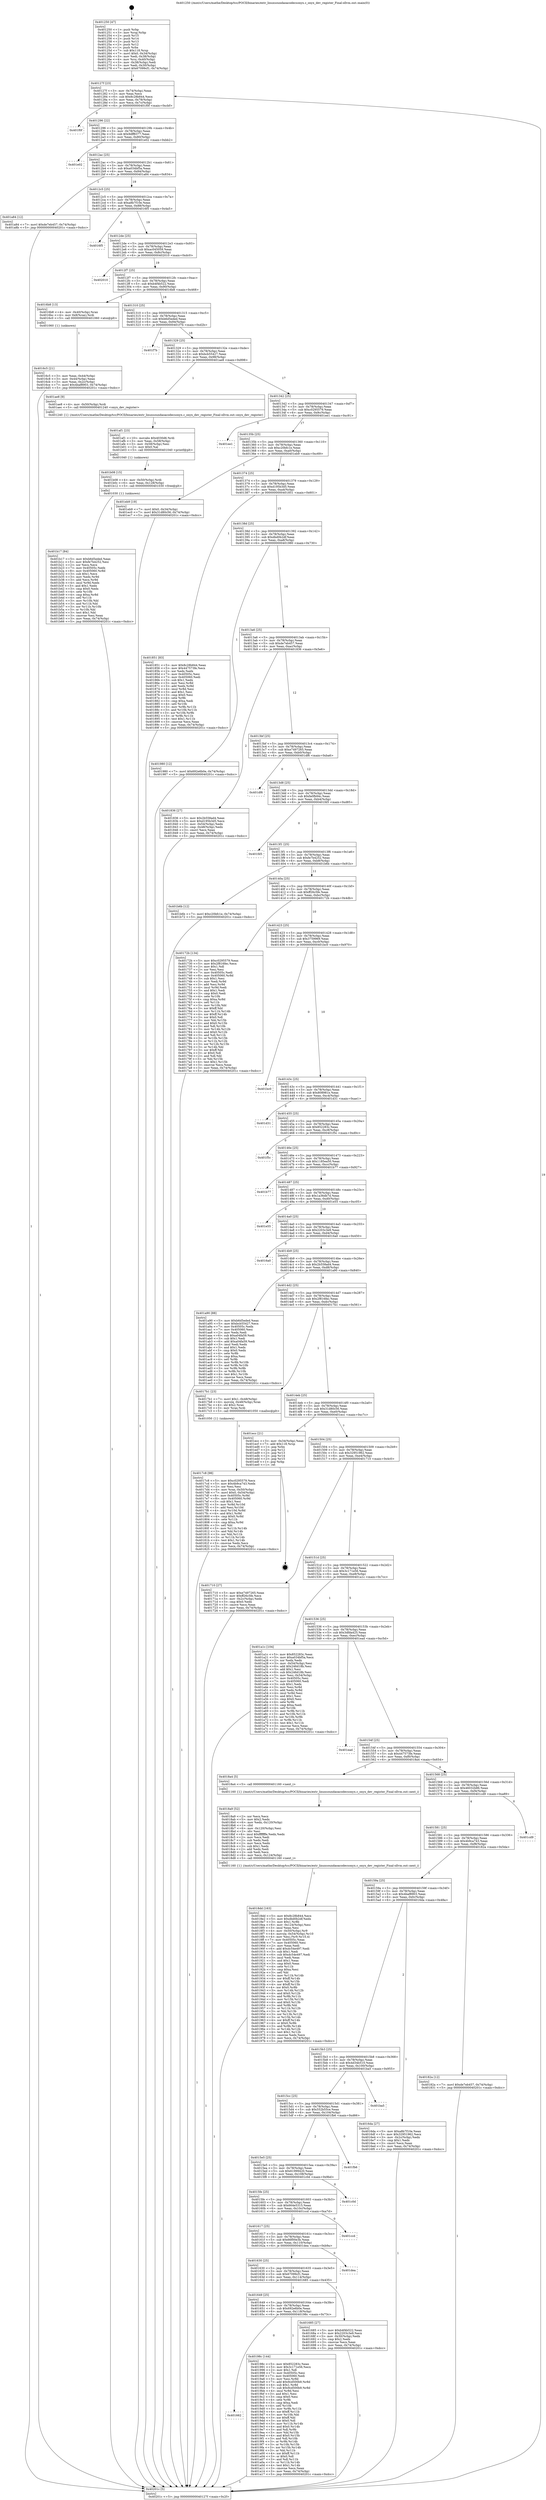 digraph "0x401250" {
  label = "0x401250 (/mnt/c/Users/mathe/Desktop/tcc/POCII/binaries/extr_linuxsoundaoacodecsonyx.c_onyx_dev_register_Final-ollvm.out::main(0))"
  labelloc = "t"
  node[shape=record]

  Entry [label="",width=0.3,height=0.3,shape=circle,fillcolor=black,style=filled]
  "0x40127f" [label="{
     0x40127f [23]\l
     | [instrs]\l
     &nbsp;&nbsp;0x40127f \<+3\>: mov -0x74(%rbp),%eax\l
     &nbsp;&nbsp;0x401282 \<+2\>: mov %eax,%ecx\l
     &nbsp;&nbsp;0x401284 \<+6\>: sub $0x8c28b844,%ecx\l
     &nbsp;&nbsp;0x40128a \<+3\>: mov %eax,-0x78(%rbp)\l
     &nbsp;&nbsp;0x40128d \<+3\>: mov %ecx,-0x7c(%rbp)\l
     &nbsp;&nbsp;0x401290 \<+6\>: je 0000000000401f0f \<main+0xcbf\>\l
  }"]
  "0x401f0f" [label="{
     0x401f0f\l
  }", style=dashed]
  "0x401296" [label="{
     0x401296 [22]\l
     | [instrs]\l
     &nbsp;&nbsp;0x401296 \<+5\>: jmp 000000000040129b \<main+0x4b\>\l
     &nbsp;&nbsp;0x40129b \<+3\>: mov -0x78(%rbp),%eax\l
     &nbsp;&nbsp;0x40129e \<+5\>: sub $0x9dff8377,%eax\l
     &nbsp;&nbsp;0x4012a3 \<+3\>: mov %eax,-0x80(%rbp)\l
     &nbsp;&nbsp;0x4012a6 \<+6\>: je 0000000000401e02 \<main+0xbb2\>\l
  }"]
  Exit [label="",width=0.3,height=0.3,shape=circle,fillcolor=black,style=filled,peripheries=2]
  "0x401e02" [label="{
     0x401e02\l
  }", style=dashed]
  "0x4012ac" [label="{
     0x4012ac [25]\l
     | [instrs]\l
     &nbsp;&nbsp;0x4012ac \<+5\>: jmp 00000000004012b1 \<main+0x61\>\l
     &nbsp;&nbsp;0x4012b1 \<+3\>: mov -0x78(%rbp),%eax\l
     &nbsp;&nbsp;0x4012b4 \<+5\>: sub $0xa034bf5a,%eax\l
     &nbsp;&nbsp;0x4012b9 \<+6\>: mov %eax,-0x84(%rbp)\l
     &nbsp;&nbsp;0x4012bf \<+6\>: je 0000000000401a84 \<main+0x834\>\l
  }"]
  "0x401b17" [label="{
     0x401b17 [84]\l
     | [instrs]\l
     &nbsp;&nbsp;0x401b17 \<+5\>: mov $0xb6d5eded,%eax\l
     &nbsp;&nbsp;0x401b1c \<+5\>: mov $0xfe7b4252,%esi\l
     &nbsp;&nbsp;0x401b21 \<+2\>: xor %ecx,%ecx\l
     &nbsp;&nbsp;0x401b23 \<+7\>: mov 0x40505c,%edx\l
     &nbsp;&nbsp;0x401b2a \<+8\>: mov 0x405060,%r8d\l
     &nbsp;&nbsp;0x401b32 \<+3\>: sub $0x1,%ecx\l
     &nbsp;&nbsp;0x401b35 \<+3\>: mov %edx,%r9d\l
     &nbsp;&nbsp;0x401b38 \<+3\>: add %ecx,%r9d\l
     &nbsp;&nbsp;0x401b3b \<+4\>: imul %r9d,%edx\l
     &nbsp;&nbsp;0x401b3f \<+3\>: and $0x1,%edx\l
     &nbsp;&nbsp;0x401b42 \<+3\>: cmp $0x0,%edx\l
     &nbsp;&nbsp;0x401b45 \<+4\>: sete %r10b\l
     &nbsp;&nbsp;0x401b49 \<+4\>: cmp $0xa,%r8d\l
     &nbsp;&nbsp;0x401b4d \<+4\>: setl %r11b\l
     &nbsp;&nbsp;0x401b51 \<+3\>: mov %r10b,%bl\l
     &nbsp;&nbsp;0x401b54 \<+3\>: and %r11b,%bl\l
     &nbsp;&nbsp;0x401b57 \<+3\>: xor %r11b,%r10b\l
     &nbsp;&nbsp;0x401b5a \<+3\>: or %r10b,%bl\l
     &nbsp;&nbsp;0x401b5d \<+3\>: test $0x1,%bl\l
     &nbsp;&nbsp;0x401b60 \<+3\>: cmovne %esi,%eax\l
     &nbsp;&nbsp;0x401b63 \<+3\>: mov %eax,-0x74(%rbp)\l
     &nbsp;&nbsp;0x401b66 \<+5\>: jmp 000000000040201c \<main+0xdcc\>\l
  }"]
  "0x401a84" [label="{
     0x401a84 [12]\l
     | [instrs]\l
     &nbsp;&nbsp;0x401a84 \<+7\>: movl $0xde7eb457,-0x74(%rbp)\l
     &nbsp;&nbsp;0x401a8b \<+5\>: jmp 000000000040201c \<main+0xdcc\>\l
  }"]
  "0x4012c5" [label="{
     0x4012c5 [25]\l
     | [instrs]\l
     &nbsp;&nbsp;0x4012c5 \<+5\>: jmp 00000000004012ca \<main+0x7a\>\l
     &nbsp;&nbsp;0x4012ca \<+3\>: mov -0x78(%rbp),%eax\l
     &nbsp;&nbsp;0x4012cd \<+5\>: sub $0xa8b7f10e,%eax\l
     &nbsp;&nbsp;0x4012d2 \<+6\>: mov %eax,-0x88(%rbp)\l
     &nbsp;&nbsp;0x4012d8 \<+6\>: je 00000000004016f5 \<main+0x4a5\>\l
  }"]
  "0x401b08" [label="{
     0x401b08 [15]\l
     | [instrs]\l
     &nbsp;&nbsp;0x401b08 \<+4\>: mov -0x50(%rbp),%rdi\l
     &nbsp;&nbsp;0x401b0c \<+6\>: mov %eax,-0x128(%rbp)\l
     &nbsp;&nbsp;0x401b12 \<+5\>: call 0000000000401030 \<free@plt\>\l
     | [calls]\l
     &nbsp;&nbsp;0x401030 \{1\} (unknown)\l
  }"]
  "0x4016f5" [label="{
     0x4016f5\l
  }", style=dashed]
  "0x4012de" [label="{
     0x4012de [25]\l
     | [instrs]\l
     &nbsp;&nbsp;0x4012de \<+5\>: jmp 00000000004012e3 \<main+0x93\>\l
     &nbsp;&nbsp;0x4012e3 \<+3\>: mov -0x78(%rbp),%eax\l
     &nbsp;&nbsp;0x4012e6 \<+5\>: sub $0xac045059,%eax\l
     &nbsp;&nbsp;0x4012eb \<+6\>: mov %eax,-0x8c(%rbp)\l
     &nbsp;&nbsp;0x4012f1 \<+6\>: je 0000000000402010 \<main+0xdc0\>\l
  }"]
  "0x401af1" [label="{
     0x401af1 [23]\l
     | [instrs]\l
     &nbsp;&nbsp;0x401af1 \<+10\>: movabs $0x4030d6,%rdi\l
     &nbsp;&nbsp;0x401afb \<+3\>: mov %eax,-0x58(%rbp)\l
     &nbsp;&nbsp;0x401afe \<+3\>: mov -0x58(%rbp),%esi\l
     &nbsp;&nbsp;0x401b01 \<+2\>: mov $0x0,%al\l
     &nbsp;&nbsp;0x401b03 \<+5\>: call 0000000000401040 \<printf@plt\>\l
     | [calls]\l
     &nbsp;&nbsp;0x401040 \{1\} (unknown)\l
  }"]
  "0x402010" [label="{
     0x402010\l
  }", style=dashed]
  "0x4012f7" [label="{
     0x4012f7 [25]\l
     | [instrs]\l
     &nbsp;&nbsp;0x4012f7 \<+5\>: jmp 00000000004012fc \<main+0xac\>\l
     &nbsp;&nbsp;0x4012fc \<+3\>: mov -0x78(%rbp),%eax\l
     &nbsp;&nbsp;0x4012ff \<+5\>: sub $0xb4f4b522,%eax\l
     &nbsp;&nbsp;0x401304 \<+6\>: mov %eax,-0x90(%rbp)\l
     &nbsp;&nbsp;0x40130a \<+6\>: je 00000000004016b8 \<main+0x468\>\l
  }"]
  "0x401662" [label="{
     0x401662\l
  }", style=dashed]
  "0x4016b8" [label="{
     0x4016b8 [13]\l
     | [instrs]\l
     &nbsp;&nbsp;0x4016b8 \<+4\>: mov -0x40(%rbp),%rax\l
     &nbsp;&nbsp;0x4016bc \<+4\>: mov 0x8(%rax),%rdi\l
     &nbsp;&nbsp;0x4016c0 \<+5\>: call 0000000000401060 \<atoi@plt\>\l
     | [calls]\l
     &nbsp;&nbsp;0x401060 \{1\} (unknown)\l
  }"]
  "0x401310" [label="{
     0x401310 [25]\l
     | [instrs]\l
     &nbsp;&nbsp;0x401310 \<+5\>: jmp 0000000000401315 \<main+0xc5\>\l
     &nbsp;&nbsp;0x401315 \<+3\>: mov -0x78(%rbp),%eax\l
     &nbsp;&nbsp;0x401318 \<+5\>: sub $0xb6d5eded,%eax\l
     &nbsp;&nbsp;0x40131d \<+6\>: mov %eax,-0x94(%rbp)\l
     &nbsp;&nbsp;0x401323 \<+6\>: je 0000000000401f7b \<main+0xd2b\>\l
  }"]
  "0x40198c" [label="{
     0x40198c [144]\l
     | [instrs]\l
     &nbsp;&nbsp;0x40198c \<+5\>: mov $0x852283c,%eax\l
     &nbsp;&nbsp;0x401991 \<+5\>: mov $0x3c171e56,%ecx\l
     &nbsp;&nbsp;0x401996 \<+2\>: mov $0x1,%dl\l
     &nbsp;&nbsp;0x401998 \<+7\>: mov 0x40505c,%esi\l
     &nbsp;&nbsp;0x40199f \<+7\>: mov 0x405060,%edi\l
     &nbsp;&nbsp;0x4019a6 \<+3\>: mov %esi,%r8d\l
     &nbsp;&nbsp;0x4019a9 \<+7\>: add $0x9cd500b9,%r8d\l
     &nbsp;&nbsp;0x4019b0 \<+4\>: sub $0x1,%r8d\l
     &nbsp;&nbsp;0x4019b4 \<+7\>: sub $0x9cd500b9,%r8d\l
     &nbsp;&nbsp;0x4019bb \<+4\>: imul %r8d,%esi\l
     &nbsp;&nbsp;0x4019bf \<+3\>: and $0x1,%esi\l
     &nbsp;&nbsp;0x4019c2 \<+3\>: cmp $0x0,%esi\l
     &nbsp;&nbsp;0x4019c5 \<+4\>: sete %r9b\l
     &nbsp;&nbsp;0x4019c9 \<+3\>: cmp $0xa,%edi\l
     &nbsp;&nbsp;0x4019cc \<+4\>: setl %r10b\l
     &nbsp;&nbsp;0x4019d0 \<+3\>: mov %r9b,%r11b\l
     &nbsp;&nbsp;0x4019d3 \<+4\>: xor $0xff,%r11b\l
     &nbsp;&nbsp;0x4019d7 \<+3\>: mov %r10b,%bl\l
     &nbsp;&nbsp;0x4019da \<+3\>: xor $0xff,%bl\l
     &nbsp;&nbsp;0x4019dd \<+3\>: xor $0x0,%dl\l
     &nbsp;&nbsp;0x4019e0 \<+3\>: mov %r11b,%r14b\l
     &nbsp;&nbsp;0x4019e3 \<+4\>: and $0x0,%r14b\l
     &nbsp;&nbsp;0x4019e7 \<+3\>: and %dl,%r9b\l
     &nbsp;&nbsp;0x4019ea \<+3\>: mov %bl,%r15b\l
     &nbsp;&nbsp;0x4019ed \<+4\>: and $0x0,%r15b\l
     &nbsp;&nbsp;0x4019f1 \<+3\>: and %dl,%r10b\l
     &nbsp;&nbsp;0x4019f4 \<+3\>: or %r9b,%r14b\l
     &nbsp;&nbsp;0x4019f7 \<+3\>: or %r10b,%r15b\l
     &nbsp;&nbsp;0x4019fa \<+3\>: xor %r15b,%r14b\l
     &nbsp;&nbsp;0x4019fd \<+3\>: or %bl,%r11b\l
     &nbsp;&nbsp;0x401a00 \<+4\>: xor $0xff,%r11b\l
     &nbsp;&nbsp;0x401a04 \<+3\>: or $0x0,%dl\l
     &nbsp;&nbsp;0x401a07 \<+3\>: and %dl,%r11b\l
     &nbsp;&nbsp;0x401a0a \<+3\>: or %r11b,%r14b\l
     &nbsp;&nbsp;0x401a0d \<+4\>: test $0x1,%r14b\l
     &nbsp;&nbsp;0x401a11 \<+3\>: cmovne %ecx,%eax\l
     &nbsp;&nbsp;0x401a14 \<+3\>: mov %eax,-0x74(%rbp)\l
     &nbsp;&nbsp;0x401a17 \<+5\>: jmp 000000000040201c \<main+0xdcc\>\l
  }"]
  "0x401f7b" [label="{
     0x401f7b\l
  }", style=dashed]
  "0x401329" [label="{
     0x401329 [25]\l
     | [instrs]\l
     &nbsp;&nbsp;0x401329 \<+5\>: jmp 000000000040132e \<main+0xde\>\l
     &nbsp;&nbsp;0x40132e \<+3\>: mov -0x78(%rbp),%eax\l
     &nbsp;&nbsp;0x401331 \<+5\>: sub $0xbcb55427,%eax\l
     &nbsp;&nbsp;0x401336 \<+6\>: mov %eax,-0x98(%rbp)\l
     &nbsp;&nbsp;0x40133c \<+6\>: je 0000000000401ae8 \<main+0x898\>\l
  }"]
  "0x4018dd" [label="{
     0x4018dd [163]\l
     | [instrs]\l
     &nbsp;&nbsp;0x4018dd \<+5\>: mov $0x8c28b844,%ecx\l
     &nbsp;&nbsp;0x4018e2 \<+5\>: mov $0xdbd0b2df,%edx\l
     &nbsp;&nbsp;0x4018e7 \<+3\>: mov $0x1,%r8b\l
     &nbsp;&nbsp;0x4018ea \<+6\>: mov -0x124(%rbp),%esi\l
     &nbsp;&nbsp;0x4018f0 \<+3\>: imul %eax,%esi\l
     &nbsp;&nbsp;0x4018f3 \<+4\>: mov -0x50(%rbp),%r9\l
     &nbsp;&nbsp;0x4018f7 \<+4\>: movslq -0x54(%rbp),%r10\l
     &nbsp;&nbsp;0x4018fb \<+4\>: mov %esi,(%r9,%r10,4)\l
     &nbsp;&nbsp;0x4018ff \<+7\>: mov 0x40505c,%eax\l
     &nbsp;&nbsp;0x401906 \<+7\>: mov 0x405060,%esi\l
     &nbsp;&nbsp;0x40190d \<+2\>: mov %eax,%edi\l
     &nbsp;&nbsp;0x40190f \<+6\>: add $0xdc54e497,%edi\l
     &nbsp;&nbsp;0x401915 \<+3\>: sub $0x1,%edi\l
     &nbsp;&nbsp;0x401918 \<+6\>: sub $0xdc54e497,%edi\l
     &nbsp;&nbsp;0x40191e \<+3\>: imul %edi,%eax\l
     &nbsp;&nbsp;0x401921 \<+3\>: and $0x1,%eax\l
     &nbsp;&nbsp;0x401924 \<+3\>: cmp $0x0,%eax\l
     &nbsp;&nbsp;0x401927 \<+4\>: sete %r11b\l
     &nbsp;&nbsp;0x40192b \<+3\>: cmp $0xa,%esi\l
     &nbsp;&nbsp;0x40192e \<+3\>: setl %bl\l
     &nbsp;&nbsp;0x401931 \<+3\>: mov %r11b,%r14b\l
     &nbsp;&nbsp;0x401934 \<+4\>: xor $0xff,%r14b\l
     &nbsp;&nbsp;0x401938 \<+3\>: mov %bl,%r15b\l
     &nbsp;&nbsp;0x40193b \<+4\>: xor $0xff,%r15b\l
     &nbsp;&nbsp;0x40193f \<+4\>: xor $0x0,%r8b\l
     &nbsp;&nbsp;0x401943 \<+3\>: mov %r14b,%r12b\l
     &nbsp;&nbsp;0x401946 \<+4\>: and $0x0,%r12b\l
     &nbsp;&nbsp;0x40194a \<+3\>: and %r8b,%r11b\l
     &nbsp;&nbsp;0x40194d \<+3\>: mov %r15b,%r13b\l
     &nbsp;&nbsp;0x401950 \<+4\>: and $0x0,%r13b\l
     &nbsp;&nbsp;0x401954 \<+3\>: and %r8b,%bl\l
     &nbsp;&nbsp;0x401957 \<+3\>: or %r11b,%r12b\l
     &nbsp;&nbsp;0x40195a \<+3\>: or %bl,%r13b\l
     &nbsp;&nbsp;0x40195d \<+3\>: xor %r13b,%r12b\l
     &nbsp;&nbsp;0x401960 \<+3\>: or %r15b,%r14b\l
     &nbsp;&nbsp;0x401963 \<+4\>: xor $0xff,%r14b\l
     &nbsp;&nbsp;0x401967 \<+4\>: or $0x0,%r8b\l
     &nbsp;&nbsp;0x40196b \<+3\>: and %r8b,%r14b\l
     &nbsp;&nbsp;0x40196e \<+3\>: or %r14b,%r12b\l
     &nbsp;&nbsp;0x401971 \<+4\>: test $0x1,%r12b\l
     &nbsp;&nbsp;0x401975 \<+3\>: cmovne %edx,%ecx\l
     &nbsp;&nbsp;0x401978 \<+3\>: mov %ecx,-0x74(%rbp)\l
     &nbsp;&nbsp;0x40197b \<+5\>: jmp 000000000040201c \<main+0xdcc\>\l
  }"]
  "0x401ae8" [label="{
     0x401ae8 [9]\l
     | [instrs]\l
     &nbsp;&nbsp;0x401ae8 \<+4\>: mov -0x50(%rbp),%rdi\l
     &nbsp;&nbsp;0x401aec \<+5\>: call 0000000000401240 \<onyx_dev_register\>\l
     | [calls]\l
     &nbsp;&nbsp;0x401240 \{1\} (/mnt/c/Users/mathe/Desktop/tcc/POCII/binaries/extr_linuxsoundaoacodecsonyx.c_onyx_dev_register_Final-ollvm.out::onyx_dev_register)\l
  }"]
  "0x401342" [label="{
     0x401342 [25]\l
     | [instrs]\l
     &nbsp;&nbsp;0x401342 \<+5\>: jmp 0000000000401347 \<main+0xf7\>\l
     &nbsp;&nbsp;0x401347 \<+3\>: mov -0x78(%rbp),%eax\l
     &nbsp;&nbsp;0x40134a \<+5\>: sub $0xc0295579,%eax\l
     &nbsp;&nbsp;0x40134f \<+6\>: mov %eax,-0x9c(%rbp)\l
     &nbsp;&nbsp;0x401355 \<+6\>: je 0000000000401ee1 \<main+0xc91\>\l
  }"]
  "0x4018a9" [label="{
     0x4018a9 [52]\l
     | [instrs]\l
     &nbsp;&nbsp;0x4018a9 \<+2\>: xor %ecx,%ecx\l
     &nbsp;&nbsp;0x4018ab \<+5\>: mov $0x2,%edx\l
     &nbsp;&nbsp;0x4018b0 \<+6\>: mov %edx,-0x120(%rbp)\l
     &nbsp;&nbsp;0x4018b6 \<+1\>: cltd\l
     &nbsp;&nbsp;0x4018b7 \<+6\>: mov -0x120(%rbp),%esi\l
     &nbsp;&nbsp;0x4018bd \<+2\>: idiv %esi\l
     &nbsp;&nbsp;0x4018bf \<+6\>: imul $0xfffffffe,%edx,%edx\l
     &nbsp;&nbsp;0x4018c5 \<+2\>: mov %ecx,%edi\l
     &nbsp;&nbsp;0x4018c7 \<+2\>: sub %edx,%edi\l
     &nbsp;&nbsp;0x4018c9 \<+2\>: mov %ecx,%edx\l
     &nbsp;&nbsp;0x4018cb \<+3\>: sub $0x1,%edx\l
     &nbsp;&nbsp;0x4018ce \<+2\>: add %edx,%edi\l
     &nbsp;&nbsp;0x4018d0 \<+2\>: sub %edi,%ecx\l
     &nbsp;&nbsp;0x4018d2 \<+6\>: mov %ecx,-0x124(%rbp)\l
     &nbsp;&nbsp;0x4018d8 \<+5\>: call 0000000000401160 \<next_i\>\l
     | [calls]\l
     &nbsp;&nbsp;0x401160 \{1\} (/mnt/c/Users/mathe/Desktop/tcc/POCII/binaries/extr_linuxsoundaoacodecsonyx.c_onyx_dev_register_Final-ollvm.out::next_i)\l
  }"]
  "0x401ee1" [label="{
     0x401ee1\l
  }", style=dashed]
  "0x40135b" [label="{
     0x40135b [25]\l
     | [instrs]\l
     &nbsp;&nbsp;0x40135b \<+5\>: jmp 0000000000401360 \<main+0x110\>\l
     &nbsp;&nbsp;0x401360 \<+3\>: mov -0x78(%rbp),%eax\l
     &nbsp;&nbsp;0x401363 \<+5\>: sub $0xc20bfc1e,%eax\l
     &nbsp;&nbsp;0x401368 \<+6\>: mov %eax,-0xa0(%rbp)\l
     &nbsp;&nbsp;0x40136e \<+6\>: je 0000000000401eb9 \<main+0xc69\>\l
  }"]
  "0x4017c8" [label="{
     0x4017c8 [98]\l
     | [instrs]\l
     &nbsp;&nbsp;0x4017c8 \<+5\>: mov $0xc0295579,%ecx\l
     &nbsp;&nbsp;0x4017cd \<+5\>: mov $0x4b9ca743,%edx\l
     &nbsp;&nbsp;0x4017d2 \<+2\>: xor %esi,%esi\l
     &nbsp;&nbsp;0x4017d4 \<+4\>: mov %rax,-0x50(%rbp)\l
     &nbsp;&nbsp;0x4017d8 \<+7\>: movl $0x0,-0x54(%rbp)\l
     &nbsp;&nbsp;0x4017df \<+8\>: mov 0x40505c,%r8d\l
     &nbsp;&nbsp;0x4017e7 \<+8\>: mov 0x405060,%r9d\l
     &nbsp;&nbsp;0x4017ef \<+3\>: sub $0x1,%esi\l
     &nbsp;&nbsp;0x4017f2 \<+3\>: mov %r8d,%r10d\l
     &nbsp;&nbsp;0x4017f5 \<+3\>: add %esi,%r10d\l
     &nbsp;&nbsp;0x4017f8 \<+4\>: imul %r10d,%r8d\l
     &nbsp;&nbsp;0x4017fc \<+4\>: and $0x1,%r8d\l
     &nbsp;&nbsp;0x401800 \<+4\>: cmp $0x0,%r8d\l
     &nbsp;&nbsp;0x401804 \<+4\>: sete %r11b\l
     &nbsp;&nbsp;0x401808 \<+4\>: cmp $0xa,%r9d\l
     &nbsp;&nbsp;0x40180c \<+3\>: setl %bl\l
     &nbsp;&nbsp;0x40180f \<+3\>: mov %r11b,%r14b\l
     &nbsp;&nbsp;0x401812 \<+3\>: and %bl,%r14b\l
     &nbsp;&nbsp;0x401815 \<+3\>: xor %bl,%r11b\l
     &nbsp;&nbsp;0x401818 \<+3\>: or %r11b,%r14b\l
     &nbsp;&nbsp;0x40181b \<+4\>: test $0x1,%r14b\l
     &nbsp;&nbsp;0x40181f \<+3\>: cmovne %edx,%ecx\l
     &nbsp;&nbsp;0x401822 \<+3\>: mov %ecx,-0x74(%rbp)\l
     &nbsp;&nbsp;0x401825 \<+5\>: jmp 000000000040201c \<main+0xdcc\>\l
  }"]
  "0x401eb9" [label="{
     0x401eb9 [19]\l
     | [instrs]\l
     &nbsp;&nbsp;0x401eb9 \<+7\>: movl $0x0,-0x34(%rbp)\l
     &nbsp;&nbsp;0x401ec0 \<+7\>: movl $0x31d80c56,-0x74(%rbp)\l
     &nbsp;&nbsp;0x401ec7 \<+5\>: jmp 000000000040201c \<main+0xdcc\>\l
  }"]
  "0x401374" [label="{
     0x401374 [25]\l
     | [instrs]\l
     &nbsp;&nbsp;0x401374 \<+5\>: jmp 0000000000401379 \<main+0x129\>\l
     &nbsp;&nbsp;0x401379 \<+3\>: mov -0x78(%rbp),%eax\l
     &nbsp;&nbsp;0x40137c \<+5\>: sub $0xd195b3d5,%eax\l
     &nbsp;&nbsp;0x401381 \<+6\>: mov %eax,-0xa4(%rbp)\l
     &nbsp;&nbsp;0x401387 \<+6\>: je 0000000000401851 \<main+0x601\>\l
  }"]
  "0x4016c5" [label="{
     0x4016c5 [21]\l
     | [instrs]\l
     &nbsp;&nbsp;0x4016c5 \<+3\>: mov %eax,-0x44(%rbp)\l
     &nbsp;&nbsp;0x4016c8 \<+3\>: mov -0x44(%rbp),%eax\l
     &nbsp;&nbsp;0x4016cb \<+3\>: mov %eax,-0x2c(%rbp)\l
     &nbsp;&nbsp;0x4016ce \<+7\>: movl $0x4baf8903,-0x74(%rbp)\l
     &nbsp;&nbsp;0x4016d5 \<+5\>: jmp 000000000040201c \<main+0xdcc\>\l
  }"]
  "0x401851" [label="{
     0x401851 [83]\l
     | [instrs]\l
     &nbsp;&nbsp;0x401851 \<+5\>: mov $0x8c28b844,%eax\l
     &nbsp;&nbsp;0x401856 \<+5\>: mov $0x447573fe,%ecx\l
     &nbsp;&nbsp;0x40185b \<+2\>: xor %edx,%edx\l
     &nbsp;&nbsp;0x40185d \<+7\>: mov 0x40505c,%esi\l
     &nbsp;&nbsp;0x401864 \<+7\>: mov 0x405060,%edi\l
     &nbsp;&nbsp;0x40186b \<+3\>: sub $0x1,%edx\l
     &nbsp;&nbsp;0x40186e \<+3\>: mov %esi,%r8d\l
     &nbsp;&nbsp;0x401871 \<+3\>: add %edx,%r8d\l
     &nbsp;&nbsp;0x401874 \<+4\>: imul %r8d,%esi\l
     &nbsp;&nbsp;0x401878 \<+3\>: and $0x1,%esi\l
     &nbsp;&nbsp;0x40187b \<+3\>: cmp $0x0,%esi\l
     &nbsp;&nbsp;0x40187e \<+4\>: sete %r9b\l
     &nbsp;&nbsp;0x401882 \<+3\>: cmp $0xa,%edi\l
     &nbsp;&nbsp;0x401885 \<+4\>: setl %r10b\l
     &nbsp;&nbsp;0x401889 \<+3\>: mov %r9b,%r11b\l
     &nbsp;&nbsp;0x40188c \<+3\>: and %r10b,%r11b\l
     &nbsp;&nbsp;0x40188f \<+3\>: xor %r10b,%r9b\l
     &nbsp;&nbsp;0x401892 \<+3\>: or %r9b,%r11b\l
     &nbsp;&nbsp;0x401895 \<+4\>: test $0x1,%r11b\l
     &nbsp;&nbsp;0x401899 \<+3\>: cmovne %ecx,%eax\l
     &nbsp;&nbsp;0x40189c \<+3\>: mov %eax,-0x74(%rbp)\l
     &nbsp;&nbsp;0x40189f \<+5\>: jmp 000000000040201c \<main+0xdcc\>\l
  }"]
  "0x40138d" [label="{
     0x40138d [25]\l
     | [instrs]\l
     &nbsp;&nbsp;0x40138d \<+5\>: jmp 0000000000401392 \<main+0x142\>\l
     &nbsp;&nbsp;0x401392 \<+3\>: mov -0x78(%rbp),%eax\l
     &nbsp;&nbsp;0x401395 \<+5\>: sub $0xdbd0b2df,%eax\l
     &nbsp;&nbsp;0x40139a \<+6\>: mov %eax,-0xa8(%rbp)\l
     &nbsp;&nbsp;0x4013a0 \<+6\>: je 0000000000401980 \<main+0x730\>\l
  }"]
  "0x401250" [label="{
     0x401250 [47]\l
     | [instrs]\l
     &nbsp;&nbsp;0x401250 \<+1\>: push %rbp\l
     &nbsp;&nbsp;0x401251 \<+3\>: mov %rsp,%rbp\l
     &nbsp;&nbsp;0x401254 \<+2\>: push %r15\l
     &nbsp;&nbsp;0x401256 \<+2\>: push %r14\l
     &nbsp;&nbsp;0x401258 \<+2\>: push %r13\l
     &nbsp;&nbsp;0x40125a \<+2\>: push %r12\l
     &nbsp;&nbsp;0x40125c \<+1\>: push %rbx\l
     &nbsp;&nbsp;0x40125d \<+7\>: sub $0x118,%rsp\l
     &nbsp;&nbsp;0x401264 \<+7\>: movl $0x0,-0x34(%rbp)\l
     &nbsp;&nbsp;0x40126b \<+3\>: mov %edi,-0x38(%rbp)\l
     &nbsp;&nbsp;0x40126e \<+4\>: mov %rsi,-0x40(%rbp)\l
     &nbsp;&nbsp;0x401272 \<+3\>: mov -0x38(%rbp),%edi\l
     &nbsp;&nbsp;0x401275 \<+3\>: mov %edi,-0x30(%rbp)\l
     &nbsp;&nbsp;0x401278 \<+7\>: movl $0x67099cf1,-0x74(%rbp)\l
  }"]
  "0x401980" [label="{
     0x401980 [12]\l
     | [instrs]\l
     &nbsp;&nbsp;0x401980 \<+7\>: movl $0x692e6b0e,-0x74(%rbp)\l
     &nbsp;&nbsp;0x401987 \<+5\>: jmp 000000000040201c \<main+0xdcc\>\l
  }"]
  "0x4013a6" [label="{
     0x4013a6 [25]\l
     | [instrs]\l
     &nbsp;&nbsp;0x4013a6 \<+5\>: jmp 00000000004013ab \<main+0x15b\>\l
     &nbsp;&nbsp;0x4013ab \<+3\>: mov -0x78(%rbp),%eax\l
     &nbsp;&nbsp;0x4013ae \<+5\>: sub $0xde7eb457,%eax\l
     &nbsp;&nbsp;0x4013b3 \<+6\>: mov %eax,-0xac(%rbp)\l
     &nbsp;&nbsp;0x4013b9 \<+6\>: je 0000000000401836 \<main+0x5e6\>\l
  }"]
  "0x40201c" [label="{
     0x40201c [5]\l
     | [instrs]\l
     &nbsp;&nbsp;0x40201c \<+5\>: jmp 000000000040127f \<main+0x2f\>\l
  }"]
  "0x401836" [label="{
     0x401836 [27]\l
     | [instrs]\l
     &nbsp;&nbsp;0x401836 \<+5\>: mov $0x2b558ad4,%eax\l
     &nbsp;&nbsp;0x40183b \<+5\>: mov $0xd195b3d5,%ecx\l
     &nbsp;&nbsp;0x401840 \<+3\>: mov -0x54(%rbp),%edx\l
     &nbsp;&nbsp;0x401843 \<+3\>: cmp -0x48(%rbp),%edx\l
     &nbsp;&nbsp;0x401846 \<+3\>: cmovl %ecx,%eax\l
     &nbsp;&nbsp;0x401849 \<+3\>: mov %eax,-0x74(%rbp)\l
     &nbsp;&nbsp;0x40184c \<+5\>: jmp 000000000040201c \<main+0xdcc\>\l
  }"]
  "0x4013bf" [label="{
     0x4013bf [25]\l
     | [instrs]\l
     &nbsp;&nbsp;0x4013bf \<+5\>: jmp 00000000004013c4 \<main+0x174\>\l
     &nbsp;&nbsp;0x4013c4 \<+3\>: mov -0x78(%rbp),%eax\l
     &nbsp;&nbsp;0x4013c7 \<+5\>: sub $0xe7497265,%eax\l
     &nbsp;&nbsp;0x4013cc \<+6\>: mov %eax,-0xb0(%rbp)\l
     &nbsp;&nbsp;0x4013d2 \<+6\>: je 0000000000401df6 \<main+0xba6\>\l
  }"]
  "0x401649" [label="{
     0x401649 [25]\l
     | [instrs]\l
     &nbsp;&nbsp;0x401649 \<+5\>: jmp 000000000040164e \<main+0x3fe\>\l
     &nbsp;&nbsp;0x40164e \<+3\>: mov -0x78(%rbp),%eax\l
     &nbsp;&nbsp;0x401651 \<+5\>: sub $0x692e6b0e,%eax\l
     &nbsp;&nbsp;0x401656 \<+6\>: mov %eax,-0x118(%rbp)\l
     &nbsp;&nbsp;0x40165c \<+6\>: je 000000000040198c \<main+0x73c\>\l
  }"]
  "0x401df6" [label="{
     0x401df6\l
  }", style=dashed]
  "0x4013d8" [label="{
     0x4013d8 [25]\l
     | [instrs]\l
     &nbsp;&nbsp;0x4013d8 \<+5\>: jmp 00000000004013dd \<main+0x18d\>\l
     &nbsp;&nbsp;0x4013dd \<+3\>: mov -0x78(%rbp),%eax\l
     &nbsp;&nbsp;0x4013e0 \<+5\>: sub $0xfa0fb94c,%eax\l
     &nbsp;&nbsp;0x4013e5 \<+6\>: mov %eax,-0xb4(%rbp)\l
     &nbsp;&nbsp;0x4013eb \<+6\>: je 0000000000401fd5 \<main+0xd85\>\l
  }"]
  "0x401685" [label="{
     0x401685 [27]\l
     | [instrs]\l
     &nbsp;&nbsp;0x401685 \<+5\>: mov $0xb4f4b522,%eax\l
     &nbsp;&nbsp;0x40168a \<+5\>: mov $0x2203c3e9,%ecx\l
     &nbsp;&nbsp;0x40168f \<+3\>: mov -0x30(%rbp),%edx\l
     &nbsp;&nbsp;0x401692 \<+3\>: cmp $0x2,%edx\l
     &nbsp;&nbsp;0x401695 \<+3\>: cmovne %ecx,%eax\l
     &nbsp;&nbsp;0x401698 \<+3\>: mov %eax,-0x74(%rbp)\l
     &nbsp;&nbsp;0x40169b \<+5\>: jmp 000000000040201c \<main+0xdcc\>\l
  }"]
  "0x401fd5" [label="{
     0x401fd5\l
  }", style=dashed]
  "0x4013f1" [label="{
     0x4013f1 [25]\l
     | [instrs]\l
     &nbsp;&nbsp;0x4013f1 \<+5\>: jmp 00000000004013f6 \<main+0x1a6\>\l
     &nbsp;&nbsp;0x4013f6 \<+3\>: mov -0x78(%rbp),%eax\l
     &nbsp;&nbsp;0x4013f9 \<+5\>: sub $0xfe7b4252,%eax\l
     &nbsp;&nbsp;0x4013fe \<+6\>: mov %eax,-0xb8(%rbp)\l
     &nbsp;&nbsp;0x401404 \<+6\>: je 0000000000401b6b \<main+0x91b\>\l
  }"]
  "0x401630" [label="{
     0x401630 [25]\l
     | [instrs]\l
     &nbsp;&nbsp;0x401630 \<+5\>: jmp 0000000000401635 \<main+0x3e5\>\l
     &nbsp;&nbsp;0x401635 \<+3\>: mov -0x78(%rbp),%eax\l
     &nbsp;&nbsp;0x401638 \<+5\>: sub $0x67099cf1,%eax\l
     &nbsp;&nbsp;0x40163d \<+6\>: mov %eax,-0x114(%rbp)\l
     &nbsp;&nbsp;0x401643 \<+6\>: je 0000000000401685 \<main+0x435\>\l
  }"]
  "0x401b6b" [label="{
     0x401b6b [12]\l
     | [instrs]\l
     &nbsp;&nbsp;0x401b6b \<+7\>: movl $0xc20bfc1e,-0x74(%rbp)\l
     &nbsp;&nbsp;0x401b72 \<+5\>: jmp 000000000040201c \<main+0xdcc\>\l
  }"]
  "0x40140a" [label="{
     0x40140a [25]\l
     | [instrs]\l
     &nbsp;&nbsp;0x40140a \<+5\>: jmp 000000000040140f \<main+0x1bf\>\l
     &nbsp;&nbsp;0x40140f \<+3\>: mov -0x78(%rbp),%eax\l
     &nbsp;&nbsp;0x401412 \<+5\>: sub $0xff26c5fe,%eax\l
     &nbsp;&nbsp;0x401417 \<+6\>: mov %eax,-0xbc(%rbp)\l
     &nbsp;&nbsp;0x40141d \<+6\>: je 000000000040172b \<main+0x4db\>\l
  }"]
  "0x401dea" [label="{
     0x401dea\l
  }", style=dashed]
  "0x40172b" [label="{
     0x40172b [134]\l
     | [instrs]\l
     &nbsp;&nbsp;0x40172b \<+5\>: mov $0xc0295579,%eax\l
     &nbsp;&nbsp;0x401730 \<+5\>: mov $0x2f816fec,%ecx\l
     &nbsp;&nbsp;0x401735 \<+2\>: mov $0x1,%dl\l
     &nbsp;&nbsp;0x401737 \<+2\>: xor %esi,%esi\l
     &nbsp;&nbsp;0x401739 \<+7\>: mov 0x40505c,%edi\l
     &nbsp;&nbsp;0x401740 \<+8\>: mov 0x405060,%r8d\l
     &nbsp;&nbsp;0x401748 \<+3\>: sub $0x1,%esi\l
     &nbsp;&nbsp;0x40174b \<+3\>: mov %edi,%r9d\l
     &nbsp;&nbsp;0x40174e \<+3\>: add %esi,%r9d\l
     &nbsp;&nbsp;0x401751 \<+4\>: imul %r9d,%edi\l
     &nbsp;&nbsp;0x401755 \<+3\>: and $0x1,%edi\l
     &nbsp;&nbsp;0x401758 \<+3\>: cmp $0x0,%edi\l
     &nbsp;&nbsp;0x40175b \<+4\>: sete %r10b\l
     &nbsp;&nbsp;0x40175f \<+4\>: cmp $0xa,%r8d\l
     &nbsp;&nbsp;0x401763 \<+4\>: setl %r11b\l
     &nbsp;&nbsp;0x401767 \<+3\>: mov %r10b,%bl\l
     &nbsp;&nbsp;0x40176a \<+3\>: xor $0xff,%bl\l
     &nbsp;&nbsp;0x40176d \<+3\>: mov %r11b,%r14b\l
     &nbsp;&nbsp;0x401770 \<+4\>: xor $0xff,%r14b\l
     &nbsp;&nbsp;0x401774 \<+3\>: xor $0x0,%dl\l
     &nbsp;&nbsp;0x401777 \<+3\>: mov %bl,%r15b\l
     &nbsp;&nbsp;0x40177a \<+4\>: and $0x0,%r15b\l
     &nbsp;&nbsp;0x40177e \<+3\>: and %dl,%r10b\l
     &nbsp;&nbsp;0x401781 \<+3\>: mov %r14b,%r12b\l
     &nbsp;&nbsp;0x401784 \<+4\>: and $0x0,%r12b\l
     &nbsp;&nbsp;0x401788 \<+3\>: and %dl,%r11b\l
     &nbsp;&nbsp;0x40178b \<+3\>: or %r10b,%r15b\l
     &nbsp;&nbsp;0x40178e \<+3\>: or %r11b,%r12b\l
     &nbsp;&nbsp;0x401791 \<+3\>: xor %r12b,%r15b\l
     &nbsp;&nbsp;0x401794 \<+3\>: or %r14b,%bl\l
     &nbsp;&nbsp;0x401797 \<+3\>: xor $0xff,%bl\l
     &nbsp;&nbsp;0x40179a \<+3\>: or $0x0,%dl\l
     &nbsp;&nbsp;0x40179d \<+2\>: and %dl,%bl\l
     &nbsp;&nbsp;0x40179f \<+3\>: or %bl,%r15b\l
     &nbsp;&nbsp;0x4017a2 \<+4\>: test $0x1,%r15b\l
     &nbsp;&nbsp;0x4017a6 \<+3\>: cmovne %ecx,%eax\l
     &nbsp;&nbsp;0x4017a9 \<+3\>: mov %eax,-0x74(%rbp)\l
     &nbsp;&nbsp;0x4017ac \<+5\>: jmp 000000000040201c \<main+0xdcc\>\l
  }"]
  "0x401423" [label="{
     0x401423 [25]\l
     | [instrs]\l
     &nbsp;&nbsp;0x401423 \<+5\>: jmp 0000000000401428 \<main+0x1d8\>\l
     &nbsp;&nbsp;0x401428 \<+3\>: mov -0x78(%rbp),%eax\l
     &nbsp;&nbsp;0x40142b \<+5\>: sub $0x3759969,%eax\l
     &nbsp;&nbsp;0x401430 \<+6\>: mov %eax,-0xc0(%rbp)\l
     &nbsp;&nbsp;0x401436 \<+6\>: je 0000000000401bc0 \<main+0x970\>\l
  }"]
  "0x401617" [label="{
     0x401617 [25]\l
     | [instrs]\l
     &nbsp;&nbsp;0x401617 \<+5\>: jmp 000000000040161c \<main+0x3cc\>\l
     &nbsp;&nbsp;0x40161c \<+3\>: mov -0x78(%rbp),%eax\l
     &nbsp;&nbsp;0x40161f \<+5\>: sub $0x66f00e3b,%eax\l
     &nbsp;&nbsp;0x401624 \<+6\>: mov %eax,-0x110(%rbp)\l
     &nbsp;&nbsp;0x40162a \<+6\>: je 0000000000401dea \<main+0xb9a\>\l
  }"]
  "0x401bc0" [label="{
     0x401bc0\l
  }", style=dashed]
  "0x40143c" [label="{
     0x40143c [25]\l
     | [instrs]\l
     &nbsp;&nbsp;0x40143c \<+5\>: jmp 0000000000401441 \<main+0x1f1\>\l
     &nbsp;&nbsp;0x401441 \<+3\>: mov -0x78(%rbp),%eax\l
     &nbsp;&nbsp;0x401444 \<+5\>: sub $0x808981e,%eax\l
     &nbsp;&nbsp;0x401449 \<+6\>: mov %eax,-0xc4(%rbp)\l
     &nbsp;&nbsp;0x40144f \<+6\>: je 0000000000401d31 \<main+0xae1\>\l
  }"]
  "0x401ccd" [label="{
     0x401ccd\l
  }", style=dashed]
  "0x401d31" [label="{
     0x401d31\l
  }", style=dashed]
  "0x401455" [label="{
     0x401455 [25]\l
     | [instrs]\l
     &nbsp;&nbsp;0x401455 \<+5\>: jmp 000000000040145a \<main+0x20a\>\l
     &nbsp;&nbsp;0x40145a \<+3\>: mov -0x78(%rbp),%eax\l
     &nbsp;&nbsp;0x40145d \<+5\>: sub $0x852283c,%eax\l
     &nbsp;&nbsp;0x401462 \<+6\>: mov %eax,-0xc8(%rbp)\l
     &nbsp;&nbsp;0x401468 \<+6\>: je 0000000000401f5c \<main+0xd0c\>\l
  }"]
  "0x4015fe" [label="{
     0x4015fe [25]\l
     | [instrs]\l
     &nbsp;&nbsp;0x4015fe \<+5\>: jmp 0000000000401603 \<main+0x3b3\>\l
     &nbsp;&nbsp;0x401603 \<+3\>: mov -0x78(%rbp),%eax\l
     &nbsp;&nbsp;0x401606 \<+5\>: sub $0x664e5315,%eax\l
     &nbsp;&nbsp;0x40160b \<+6\>: mov %eax,-0x10c(%rbp)\l
     &nbsp;&nbsp;0x401611 \<+6\>: je 0000000000401ccd \<main+0xa7d\>\l
  }"]
  "0x401f5c" [label="{
     0x401f5c\l
  }", style=dashed]
  "0x40146e" [label="{
     0x40146e [25]\l
     | [instrs]\l
     &nbsp;&nbsp;0x40146e \<+5\>: jmp 0000000000401473 \<main+0x223\>\l
     &nbsp;&nbsp;0x401473 \<+3\>: mov -0x78(%rbp),%eax\l
     &nbsp;&nbsp;0x401476 \<+5\>: sub $0x1185ea50,%eax\l
     &nbsp;&nbsp;0x40147b \<+6\>: mov %eax,-0xcc(%rbp)\l
     &nbsp;&nbsp;0x401481 \<+6\>: je 0000000000401b77 \<main+0x927\>\l
  }"]
  "0x401c0d" [label="{
     0x401c0d\l
  }", style=dashed]
  "0x401b77" [label="{
     0x401b77\l
  }", style=dashed]
  "0x401487" [label="{
     0x401487 [25]\l
     | [instrs]\l
     &nbsp;&nbsp;0x401487 \<+5\>: jmp 000000000040148c \<main+0x23c\>\l
     &nbsp;&nbsp;0x40148c \<+3\>: mov -0x78(%rbp),%eax\l
     &nbsp;&nbsp;0x40148f \<+5\>: sub $0x1a36db7d,%eax\l
     &nbsp;&nbsp;0x401494 \<+6\>: mov %eax,-0xd0(%rbp)\l
     &nbsp;&nbsp;0x40149a \<+6\>: je 0000000000401e55 \<main+0xc05\>\l
  }"]
  "0x4015e5" [label="{
     0x4015e5 [25]\l
     | [instrs]\l
     &nbsp;&nbsp;0x4015e5 \<+5\>: jmp 00000000004015ea \<main+0x39a\>\l
     &nbsp;&nbsp;0x4015ea \<+3\>: mov -0x78(%rbp),%eax\l
     &nbsp;&nbsp;0x4015ed \<+5\>: sub $0x61999420,%eax\l
     &nbsp;&nbsp;0x4015f2 \<+6\>: mov %eax,-0x108(%rbp)\l
     &nbsp;&nbsp;0x4015f8 \<+6\>: je 0000000000401c0d \<main+0x9bd\>\l
  }"]
  "0x401e55" [label="{
     0x401e55\l
  }", style=dashed]
  "0x4014a0" [label="{
     0x4014a0 [25]\l
     | [instrs]\l
     &nbsp;&nbsp;0x4014a0 \<+5\>: jmp 00000000004014a5 \<main+0x255\>\l
     &nbsp;&nbsp;0x4014a5 \<+3\>: mov -0x78(%rbp),%eax\l
     &nbsp;&nbsp;0x4014a8 \<+5\>: sub $0x2203c3e9,%eax\l
     &nbsp;&nbsp;0x4014ad \<+6\>: mov %eax,-0xd4(%rbp)\l
     &nbsp;&nbsp;0x4014b3 \<+6\>: je 00000000004016a0 \<main+0x450\>\l
  }"]
  "0x401fb6" [label="{
     0x401fb6\l
  }", style=dashed]
  "0x4016a0" [label="{
     0x4016a0\l
  }", style=dashed]
  "0x4014b9" [label="{
     0x4014b9 [25]\l
     | [instrs]\l
     &nbsp;&nbsp;0x4014b9 \<+5\>: jmp 00000000004014be \<main+0x26e\>\l
     &nbsp;&nbsp;0x4014be \<+3\>: mov -0x78(%rbp),%eax\l
     &nbsp;&nbsp;0x4014c1 \<+5\>: sub $0x2b558ad4,%eax\l
     &nbsp;&nbsp;0x4014c6 \<+6\>: mov %eax,-0xd8(%rbp)\l
     &nbsp;&nbsp;0x4014cc \<+6\>: je 0000000000401a90 \<main+0x840\>\l
  }"]
  "0x4015cc" [label="{
     0x4015cc [25]\l
     | [instrs]\l
     &nbsp;&nbsp;0x4015cc \<+5\>: jmp 00000000004015d1 \<main+0x381\>\l
     &nbsp;&nbsp;0x4015d1 \<+3\>: mov -0x78(%rbp),%eax\l
     &nbsp;&nbsp;0x4015d4 \<+5\>: sub $0x552b55ce,%eax\l
     &nbsp;&nbsp;0x4015d9 \<+6\>: mov %eax,-0x104(%rbp)\l
     &nbsp;&nbsp;0x4015df \<+6\>: je 0000000000401fb6 \<main+0xd66\>\l
  }"]
  "0x401a90" [label="{
     0x401a90 [88]\l
     | [instrs]\l
     &nbsp;&nbsp;0x401a90 \<+5\>: mov $0xb6d5eded,%eax\l
     &nbsp;&nbsp;0x401a95 \<+5\>: mov $0xbcb55427,%ecx\l
     &nbsp;&nbsp;0x401a9a \<+7\>: mov 0x40505c,%edx\l
     &nbsp;&nbsp;0x401aa1 \<+7\>: mov 0x405060,%esi\l
     &nbsp;&nbsp;0x401aa8 \<+2\>: mov %edx,%edi\l
     &nbsp;&nbsp;0x401aaa \<+6\>: sub $0xa04fa59,%edi\l
     &nbsp;&nbsp;0x401ab0 \<+3\>: sub $0x1,%edi\l
     &nbsp;&nbsp;0x401ab3 \<+6\>: add $0xa04fa59,%edi\l
     &nbsp;&nbsp;0x401ab9 \<+3\>: imul %edi,%edx\l
     &nbsp;&nbsp;0x401abc \<+3\>: and $0x1,%edx\l
     &nbsp;&nbsp;0x401abf \<+3\>: cmp $0x0,%edx\l
     &nbsp;&nbsp;0x401ac2 \<+4\>: sete %r8b\l
     &nbsp;&nbsp;0x401ac6 \<+3\>: cmp $0xa,%esi\l
     &nbsp;&nbsp;0x401ac9 \<+4\>: setl %r9b\l
     &nbsp;&nbsp;0x401acd \<+3\>: mov %r8b,%r10b\l
     &nbsp;&nbsp;0x401ad0 \<+3\>: and %r9b,%r10b\l
     &nbsp;&nbsp;0x401ad3 \<+3\>: xor %r9b,%r8b\l
     &nbsp;&nbsp;0x401ad6 \<+3\>: or %r8b,%r10b\l
     &nbsp;&nbsp;0x401ad9 \<+4\>: test $0x1,%r10b\l
     &nbsp;&nbsp;0x401add \<+3\>: cmovne %ecx,%eax\l
     &nbsp;&nbsp;0x401ae0 \<+3\>: mov %eax,-0x74(%rbp)\l
     &nbsp;&nbsp;0x401ae3 \<+5\>: jmp 000000000040201c \<main+0xdcc\>\l
  }"]
  "0x4014d2" [label="{
     0x4014d2 [25]\l
     | [instrs]\l
     &nbsp;&nbsp;0x4014d2 \<+5\>: jmp 00000000004014d7 \<main+0x287\>\l
     &nbsp;&nbsp;0x4014d7 \<+3\>: mov -0x78(%rbp),%eax\l
     &nbsp;&nbsp;0x4014da \<+5\>: sub $0x2f816fec,%eax\l
     &nbsp;&nbsp;0x4014df \<+6\>: mov %eax,-0xdc(%rbp)\l
     &nbsp;&nbsp;0x4014e5 \<+6\>: je 00000000004017b1 \<main+0x561\>\l
  }"]
  "0x401ba5" [label="{
     0x401ba5\l
  }", style=dashed]
  "0x4017b1" [label="{
     0x4017b1 [23]\l
     | [instrs]\l
     &nbsp;&nbsp;0x4017b1 \<+7\>: movl $0x1,-0x48(%rbp)\l
     &nbsp;&nbsp;0x4017b8 \<+4\>: movslq -0x48(%rbp),%rax\l
     &nbsp;&nbsp;0x4017bc \<+4\>: shl $0x2,%rax\l
     &nbsp;&nbsp;0x4017c0 \<+3\>: mov %rax,%rdi\l
     &nbsp;&nbsp;0x4017c3 \<+5\>: call 0000000000401050 \<malloc@plt\>\l
     | [calls]\l
     &nbsp;&nbsp;0x401050 \{1\} (unknown)\l
  }"]
  "0x4014eb" [label="{
     0x4014eb [25]\l
     | [instrs]\l
     &nbsp;&nbsp;0x4014eb \<+5\>: jmp 00000000004014f0 \<main+0x2a0\>\l
     &nbsp;&nbsp;0x4014f0 \<+3\>: mov -0x78(%rbp),%eax\l
     &nbsp;&nbsp;0x4014f3 \<+5\>: sub $0x31d80c56,%eax\l
     &nbsp;&nbsp;0x4014f8 \<+6\>: mov %eax,-0xe0(%rbp)\l
     &nbsp;&nbsp;0x4014fe \<+6\>: je 0000000000401ecc \<main+0xc7c\>\l
  }"]
  "0x4015b3" [label="{
     0x4015b3 [25]\l
     | [instrs]\l
     &nbsp;&nbsp;0x4015b3 \<+5\>: jmp 00000000004015b8 \<main+0x368\>\l
     &nbsp;&nbsp;0x4015b8 \<+3\>: mov -0x78(%rbp),%eax\l
     &nbsp;&nbsp;0x4015bb \<+5\>: sub $0x4d34b510,%eax\l
     &nbsp;&nbsp;0x4015c0 \<+6\>: mov %eax,-0x100(%rbp)\l
     &nbsp;&nbsp;0x4015c6 \<+6\>: je 0000000000401ba5 \<main+0x955\>\l
  }"]
  "0x401ecc" [label="{
     0x401ecc [21]\l
     | [instrs]\l
     &nbsp;&nbsp;0x401ecc \<+3\>: mov -0x34(%rbp),%eax\l
     &nbsp;&nbsp;0x401ecf \<+7\>: add $0x118,%rsp\l
     &nbsp;&nbsp;0x401ed6 \<+1\>: pop %rbx\l
     &nbsp;&nbsp;0x401ed7 \<+2\>: pop %r12\l
     &nbsp;&nbsp;0x401ed9 \<+2\>: pop %r13\l
     &nbsp;&nbsp;0x401edb \<+2\>: pop %r14\l
     &nbsp;&nbsp;0x401edd \<+2\>: pop %r15\l
     &nbsp;&nbsp;0x401edf \<+1\>: pop %rbp\l
     &nbsp;&nbsp;0x401ee0 \<+1\>: ret\l
  }"]
  "0x401504" [label="{
     0x401504 [25]\l
     | [instrs]\l
     &nbsp;&nbsp;0x401504 \<+5\>: jmp 0000000000401509 \<main+0x2b9\>\l
     &nbsp;&nbsp;0x401509 \<+3\>: mov -0x78(%rbp),%eax\l
     &nbsp;&nbsp;0x40150c \<+5\>: sub $0x32951962,%eax\l
     &nbsp;&nbsp;0x401511 \<+6\>: mov %eax,-0xe4(%rbp)\l
     &nbsp;&nbsp;0x401517 \<+6\>: je 0000000000401710 \<main+0x4c0\>\l
  }"]
  "0x4016da" [label="{
     0x4016da [27]\l
     | [instrs]\l
     &nbsp;&nbsp;0x4016da \<+5\>: mov $0xa8b7f10e,%eax\l
     &nbsp;&nbsp;0x4016df \<+5\>: mov $0x32951962,%ecx\l
     &nbsp;&nbsp;0x4016e4 \<+3\>: mov -0x2c(%rbp),%edx\l
     &nbsp;&nbsp;0x4016e7 \<+3\>: cmp $0x1,%edx\l
     &nbsp;&nbsp;0x4016ea \<+3\>: cmovl %ecx,%eax\l
     &nbsp;&nbsp;0x4016ed \<+3\>: mov %eax,-0x74(%rbp)\l
     &nbsp;&nbsp;0x4016f0 \<+5\>: jmp 000000000040201c \<main+0xdcc\>\l
  }"]
  "0x401710" [label="{
     0x401710 [27]\l
     | [instrs]\l
     &nbsp;&nbsp;0x401710 \<+5\>: mov $0xe7497265,%eax\l
     &nbsp;&nbsp;0x401715 \<+5\>: mov $0xff26c5fe,%ecx\l
     &nbsp;&nbsp;0x40171a \<+3\>: mov -0x2c(%rbp),%edx\l
     &nbsp;&nbsp;0x40171d \<+3\>: cmp $0x0,%edx\l
     &nbsp;&nbsp;0x401720 \<+3\>: cmove %ecx,%eax\l
     &nbsp;&nbsp;0x401723 \<+3\>: mov %eax,-0x74(%rbp)\l
     &nbsp;&nbsp;0x401726 \<+5\>: jmp 000000000040201c \<main+0xdcc\>\l
  }"]
  "0x40151d" [label="{
     0x40151d [25]\l
     | [instrs]\l
     &nbsp;&nbsp;0x40151d \<+5\>: jmp 0000000000401522 \<main+0x2d2\>\l
     &nbsp;&nbsp;0x401522 \<+3\>: mov -0x78(%rbp),%eax\l
     &nbsp;&nbsp;0x401525 \<+5\>: sub $0x3c171e56,%eax\l
     &nbsp;&nbsp;0x40152a \<+6\>: mov %eax,-0xe8(%rbp)\l
     &nbsp;&nbsp;0x401530 \<+6\>: je 0000000000401a1c \<main+0x7cc\>\l
  }"]
  "0x40159a" [label="{
     0x40159a [25]\l
     | [instrs]\l
     &nbsp;&nbsp;0x40159a \<+5\>: jmp 000000000040159f \<main+0x34f\>\l
     &nbsp;&nbsp;0x40159f \<+3\>: mov -0x78(%rbp),%eax\l
     &nbsp;&nbsp;0x4015a2 \<+5\>: sub $0x4baf8903,%eax\l
     &nbsp;&nbsp;0x4015a7 \<+6\>: mov %eax,-0xfc(%rbp)\l
     &nbsp;&nbsp;0x4015ad \<+6\>: je 00000000004016da \<main+0x48a\>\l
  }"]
  "0x401a1c" [label="{
     0x401a1c [104]\l
     | [instrs]\l
     &nbsp;&nbsp;0x401a1c \<+5\>: mov $0x852283c,%eax\l
     &nbsp;&nbsp;0x401a21 \<+5\>: mov $0xa034bf5a,%ecx\l
     &nbsp;&nbsp;0x401a26 \<+2\>: xor %edx,%edx\l
     &nbsp;&nbsp;0x401a28 \<+3\>: mov -0x54(%rbp),%esi\l
     &nbsp;&nbsp;0x401a2b \<+6\>: add $0x246d18b,%esi\l
     &nbsp;&nbsp;0x401a31 \<+3\>: add $0x1,%esi\l
     &nbsp;&nbsp;0x401a34 \<+6\>: sub $0x246d18b,%esi\l
     &nbsp;&nbsp;0x401a3a \<+3\>: mov %esi,-0x54(%rbp)\l
     &nbsp;&nbsp;0x401a3d \<+7\>: mov 0x40505c,%esi\l
     &nbsp;&nbsp;0x401a44 \<+7\>: mov 0x405060,%edi\l
     &nbsp;&nbsp;0x401a4b \<+3\>: sub $0x1,%edx\l
     &nbsp;&nbsp;0x401a4e \<+3\>: mov %esi,%r8d\l
     &nbsp;&nbsp;0x401a51 \<+3\>: add %edx,%r8d\l
     &nbsp;&nbsp;0x401a54 \<+4\>: imul %r8d,%esi\l
     &nbsp;&nbsp;0x401a58 \<+3\>: and $0x1,%esi\l
     &nbsp;&nbsp;0x401a5b \<+3\>: cmp $0x0,%esi\l
     &nbsp;&nbsp;0x401a5e \<+4\>: sete %r9b\l
     &nbsp;&nbsp;0x401a62 \<+3\>: cmp $0xa,%edi\l
     &nbsp;&nbsp;0x401a65 \<+4\>: setl %r10b\l
     &nbsp;&nbsp;0x401a69 \<+3\>: mov %r9b,%r11b\l
     &nbsp;&nbsp;0x401a6c \<+3\>: and %r10b,%r11b\l
     &nbsp;&nbsp;0x401a6f \<+3\>: xor %r10b,%r9b\l
     &nbsp;&nbsp;0x401a72 \<+3\>: or %r9b,%r11b\l
     &nbsp;&nbsp;0x401a75 \<+4\>: test $0x1,%r11b\l
     &nbsp;&nbsp;0x401a79 \<+3\>: cmovne %ecx,%eax\l
     &nbsp;&nbsp;0x401a7c \<+3\>: mov %eax,-0x74(%rbp)\l
     &nbsp;&nbsp;0x401a7f \<+5\>: jmp 000000000040201c \<main+0xdcc\>\l
  }"]
  "0x401536" [label="{
     0x401536 [25]\l
     | [instrs]\l
     &nbsp;&nbsp;0x401536 \<+5\>: jmp 000000000040153b \<main+0x2eb\>\l
     &nbsp;&nbsp;0x40153b \<+3\>: mov -0x78(%rbp),%eax\l
     &nbsp;&nbsp;0x40153e \<+5\>: sub $0x3dfda425,%eax\l
     &nbsp;&nbsp;0x401543 \<+6\>: mov %eax,-0xec(%rbp)\l
     &nbsp;&nbsp;0x401549 \<+6\>: je 0000000000401ead \<main+0xc5d\>\l
  }"]
  "0x40182a" [label="{
     0x40182a [12]\l
     | [instrs]\l
     &nbsp;&nbsp;0x40182a \<+7\>: movl $0xde7eb457,-0x74(%rbp)\l
     &nbsp;&nbsp;0x401831 \<+5\>: jmp 000000000040201c \<main+0xdcc\>\l
  }"]
  "0x401ead" [label="{
     0x401ead\l
  }", style=dashed]
  "0x40154f" [label="{
     0x40154f [25]\l
     | [instrs]\l
     &nbsp;&nbsp;0x40154f \<+5\>: jmp 0000000000401554 \<main+0x304\>\l
     &nbsp;&nbsp;0x401554 \<+3\>: mov -0x78(%rbp),%eax\l
     &nbsp;&nbsp;0x401557 \<+5\>: sub $0x447573fe,%eax\l
     &nbsp;&nbsp;0x40155c \<+6\>: mov %eax,-0xf0(%rbp)\l
     &nbsp;&nbsp;0x401562 \<+6\>: je 00000000004018a4 \<main+0x654\>\l
  }"]
  "0x401581" [label="{
     0x401581 [25]\l
     | [instrs]\l
     &nbsp;&nbsp;0x401581 \<+5\>: jmp 0000000000401586 \<main+0x336\>\l
     &nbsp;&nbsp;0x401586 \<+3\>: mov -0x78(%rbp),%eax\l
     &nbsp;&nbsp;0x401589 \<+5\>: sub $0x4b9ca743,%eax\l
     &nbsp;&nbsp;0x40158e \<+6\>: mov %eax,-0xf8(%rbp)\l
     &nbsp;&nbsp;0x401594 \<+6\>: je 000000000040182a \<main+0x5da\>\l
  }"]
  "0x4018a4" [label="{
     0x4018a4 [5]\l
     | [instrs]\l
     &nbsp;&nbsp;0x4018a4 \<+5\>: call 0000000000401160 \<next_i\>\l
     | [calls]\l
     &nbsp;&nbsp;0x401160 \{1\} (/mnt/c/Users/mathe/Desktop/tcc/POCII/binaries/extr_linuxsoundaoacodecsonyx.c_onyx_dev_register_Final-ollvm.out::next_i)\l
  }"]
  "0x401568" [label="{
     0x401568 [25]\l
     | [instrs]\l
     &nbsp;&nbsp;0x401568 \<+5\>: jmp 000000000040156d \<main+0x31d\>\l
     &nbsp;&nbsp;0x40156d \<+3\>: mov -0x78(%rbp),%eax\l
     &nbsp;&nbsp;0x401570 \<+5\>: sub $0x46032b86,%eax\l
     &nbsp;&nbsp;0x401575 \<+6\>: mov %eax,-0xf4(%rbp)\l
     &nbsp;&nbsp;0x40157b \<+6\>: je 0000000000401cd9 \<main+0xa89\>\l
  }"]
  "0x401cd9" [label="{
     0x401cd9\l
  }", style=dashed]
  Entry -> "0x401250" [label=" 1"]
  "0x40127f" -> "0x401f0f" [label=" 0"]
  "0x40127f" -> "0x401296" [label=" 20"]
  "0x401ecc" -> Exit [label=" 1"]
  "0x401296" -> "0x401e02" [label=" 0"]
  "0x401296" -> "0x4012ac" [label=" 20"]
  "0x401eb9" -> "0x40201c" [label=" 1"]
  "0x4012ac" -> "0x401a84" [label=" 1"]
  "0x4012ac" -> "0x4012c5" [label=" 19"]
  "0x401b6b" -> "0x40201c" [label=" 1"]
  "0x4012c5" -> "0x4016f5" [label=" 0"]
  "0x4012c5" -> "0x4012de" [label=" 19"]
  "0x401b17" -> "0x40201c" [label=" 1"]
  "0x4012de" -> "0x402010" [label=" 0"]
  "0x4012de" -> "0x4012f7" [label=" 19"]
  "0x401b08" -> "0x401b17" [label=" 1"]
  "0x4012f7" -> "0x4016b8" [label=" 1"]
  "0x4012f7" -> "0x401310" [label=" 18"]
  "0x401af1" -> "0x401b08" [label=" 1"]
  "0x401310" -> "0x401f7b" [label=" 0"]
  "0x401310" -> "0x401329" [label=" 18"]
  "0x401ae8" -> "0x401af1" [label=" 1"]
  "0x401329" -> "0x401ae8" [label=" 1"]
  "0x401329" -> "0x401342" [label=" 17"]
  "0x401a84" -> "0x40201c" [label=" 1"]
  "0x401342" -> "0x401ee1" [label=" 0"]
  "0x401342" -> "0x40135b" [label=" 17"]
  "0x401a1c" -> "0x40201c" [label=" 1"]
  "0x40135b" -> "0x401eb9" [label=" 1"]
  "0x40135b" -> "0x401374" [label=" 16"]
  "0x40198c" -> "0x40201c" [label=" 1"]
  "0x401374" -> "0x401851" [label=" 1"]
  "0x401374" -> "0x40138d" [label=" 15"]
  "0x401649" -> "0x401662" [label=" 0"]
  "0x40138d" -> "0x401980" [label=" 1"]
  "0x40138d" -> "0x4013a6" [label=" 14"]
  "0x401649" -> "0x40198c" [label=" 1"]
  "0x4013a6" -> "0x401836" [label=" 2"]
  "0x4013a6" -> "0x4013bf" [label=" 12"]
  "0x401a90" -> "0x40201c" [label=" 1"]
  "0x4013bf" -> "0x401df6" [label=" 0"]
  "0x4013bf" -> "0x4013d8" [label=" 12"]
  "0x401980" -> "0x40201c" [label=" 1"]
  "0x4013d8" -> "0x401fd5" [label=" 0"]
  "0x4013d8" -> "0x4013f1" [label=" 12"]
  "0x4018dd" -> "0x40201c" [label=" 1"]
  "0x4013f1" -> "0x401b6b" [label=" 1"]
  "0x4013f1" -> "0x40140a" [label=" 11"]
  "0x4018a4" -> "0x4018a9" [label=" 1"]
  "0x40140a" -> "0x40172b" [label=" 1"]
  "0x40140a" -> "0x401423" [label=" 10"]
  "0x401851" -> "0x40201c" [label=" 1"]
  "0x401423" -> "0x401bc0" [label=" 0"]
  "0x401423" -> "0x40143c" [label=" 10"]
  "0x40182a" -> "0x40201c" [label=" 1"]
  "0x40143c" -> "0x401d31" [label=" 0"]
  "0x40143c" -> "0x401455" [label=" 10"]
  "0x4017c8" -> "0x40201c" [label=" 1"]
  "0x401455" -> "0x401f5c" [label=" 0"]
  "0x401455" -> "0x40146e" [label=" 10"]
  "0x40172b" -> "0x40201c" [label=" 1"]
  "0x40146e" -> "0x401b77" [label=" 0"]
  "0x40146e" -> "0x401487" [label=" 10"]
  "0x401710" -> "0x40201c" [label=" 1"]
  "0x401487" -> "0x401e55" [label=" 0"]
  "0x401487" -> "0x4014a0" [label=" 10"]
  "0x4016c5" -> "0x40201c" [label=" 1"]
  "0x4014a0" -> "0x4016a0" [label=" 0"]
  "0x4014a0" -> "0x4014b9" [label=" 10"]
  "0x4016b8" -> "0x4016c5" [label=" 1"]
  "0x4014b9" -> "0x401a90" [label=" 1"]
  "0x4014b9" -> "0x4014d2" [label=" 9"]
  "0x401250" -> "0x40127f" [label=" 1"]
  "0x4014d2" -> "0x4017b1" [label=" 1"]
  "0x4014d2" -> "0x4014eb" [label=" 8"]
  "0x401685" -> "0x40201c" [label=" 1"]
  "0x4014eb" -> "0x401ecc" [label=" 1"]
  "0x4014eb" -> "0x401504" [label=" 7"]
  "0x401630" -> "0x401685" [label=" 1"]
  "0x401504" -> "0x401710" [label=" 1"]
  "0x401504" -> "0x40151d" [label=" 6"]
  "0x4018a9" -> "0x4018dd" [label=" 1"]
  "0x40151d" -> "0x401a1c" [label=" 1"]
  "0x40151d" -> "0x401536" [label=" 5"]
  "0x401617" -> "0x401dea" [label=" 0"]
  "0x401536" -> "0x401ead" [label=" 0"]
  "0x401536" -> "0x40154f" [label=" 5"]
  "0x401836" -> "0x40201c" [label=" 2"]
  "0x40154f" -> "0x4018a4" [label=" 1"]
  "0x40154f" -> "0x401568" [label=" 4"]
  "0x4015fe" -> "0x401ccd" [label=" 0"]
  "0x401568" -> "0x401cd9" [label=" 0"]
  "0x401568" -> "0x401581" [label=" 4"]
  "0x4015fe" -> "0x401617" [label=" 2"]
  "0x401581" -> "0x40182a" [label=" 1"]
  "0x401581" -> "0x40159a" [label=" 3"]
  "0x401617" -> "0x401630" [label=" 2"]
  "0x40159a" -> "0x4016da" [label=" 1"]
  "0x40159a" -> "0x4015b3" [label=" 2"]
  "0x401630" -> "0x401649" [label=" 1"]
  "0x4015b3" -> "0x401ba5" [label=" 0"]
  "0x4015b3" -> "0x4015cc" [label=" 2"]
  "0x40201c" -> "0x40127f" [label=" 19"]
  "0x4015cc" -> "0x401fb6" [label=" 0"]
  "0x4015cc" -> "0x4015e5" [label=" 2"]
  "0x4016da" -> "0x40201c" [label=" 1"]
  "0x4015e5" -> "0x401c0d" [label=" 0"]
  "0x4015e5" -> "0x4015fe" [label=" 2"]
  "0x4017b1" -> "0x4017c8" [label=" 1"]
}
